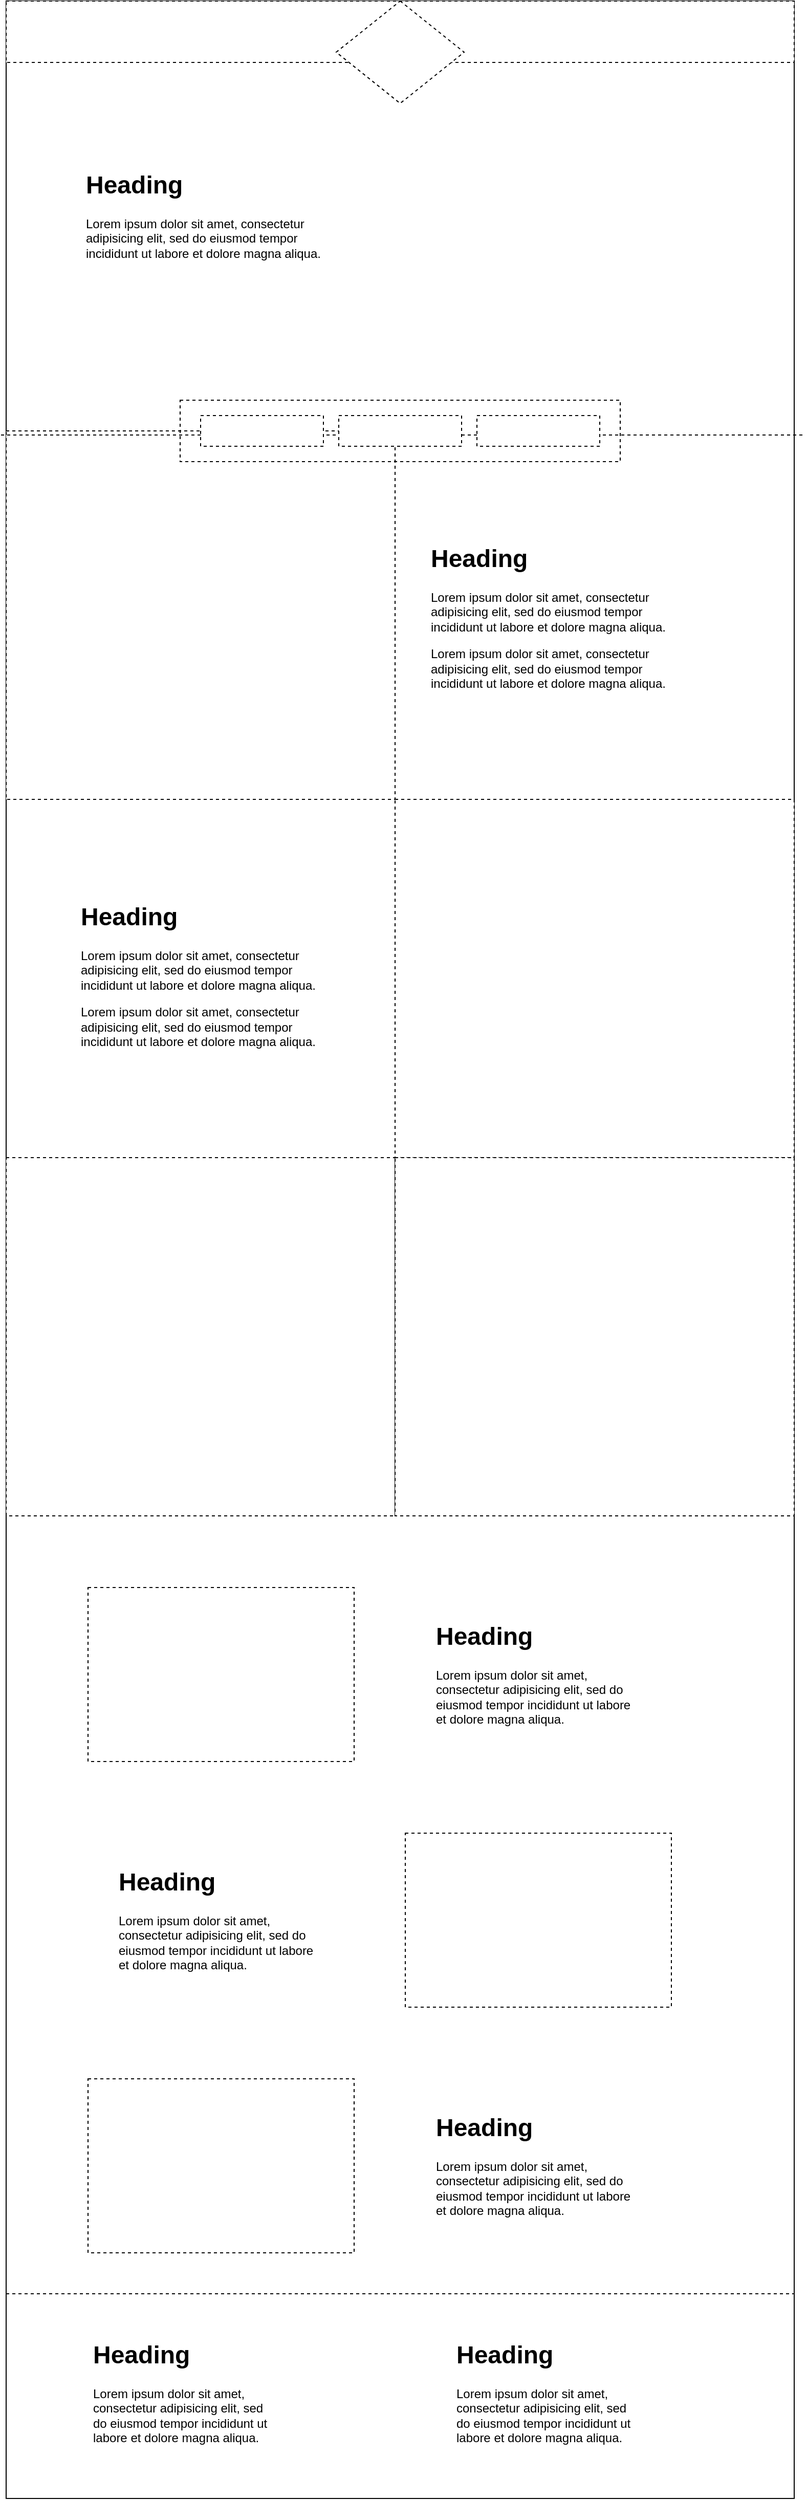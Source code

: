 <mxfile version="14.6.1" type="github">
  <diagram id="wFE0QG_FPsp0jaGvCLVb" name="Page-1">
    <mxGraphModel dx="5688" dy="3092" grid="1" gridSize="10" guides="1" tooltips="1" connect="1" arrows="1" fold="1" page="0" pageScale="1" pageWidth="850" pageHeight="1100" math="0" shadow="0">
      <root>
        <mxCell id="0" />
        <mxCell id="1" parent="0" />
        <mxCell id="BeZ31XqwgEyTNtRxmAYA-7" value="" style="rounded=0;whiteSpace=wrap;html=1;dashed=1;" vertex="1" parent="1">
          <mxGeometry x="240" y="390" width="430" height="60" as="geometry" />
        </mxCell>
        <mxCell id="BeZ31XqwgEyTNtRxmAYA-2" value="" style="rounded=0;whiteSpace=wrap;html=1;" vertex="1" parent="1">
          <mxGeometry x="70" width="770" height="2440" as="geometry" />
        </mxCell>
        <mxCell id="BeZ31XqwgEyTNtRxmAYA-3" value="" style="rounded=0;whiteSpace=wrap;html=1;dashed=1;" vertex="1" parent="1">
          <mxGeometry x="70" width="770" height="60" as="geometry" />
        </mxCell>
        <mxCell id="BeZ31XqwgEyTNtRxmAYA-4" value="" style="rhombus;whiteSpace=wrap;html=1;dashed=1;" vertex="1" parent="1">
          <mxGeometry x="392.5" width="125" height="100" as="geometry" />
        </mxCell>
        <mxCell id="BeZ31XqwgEyTNtRxmAYA-6" value="&lt;h1&gt;Heading&lt;/h1&gt;&lt;p&gt;Lorem ipsum dolor sit amet, consectetur adipisicing elit, sed do eiusmod tempor incididunt ut labore et dolore magna aliqua.&lt;/p&gt;" style="text;html=1;strokeColor=none;fillColor=none;spacing=5;spacingTop=-20;whiteSpace=wrap;overflow=hidden;rounded=0;dashed=1;" vertex="1" parent="1">
          <mxGeometry x="142.5" y="160" width="250" height="120" as="geometry" />
        </mxCell>
        <mxCell id="BeZ31XqwgEyTNtRxmAYA-11" value="" style="rounded=0;whiteSpace=wrap;html=1;dashed=1;" vertex="1" parent="1">
          <mxGeometry x="70" y="420" width="380" height="360" as="geometry" />
        </mxCell>
        <mxCell id="BeZ31XqwgEyTNtRxmAYA-13" value="" style="endArrow=none;dashed=1;html=1;" edge="1" parent="1">
          <mxGeometry width="50" height="50" relative="1" as="geometry">
            <mxPoint x="65" y="424" as="sourcePoint" />
            <mxPoint x="850" y="424" as="targetPoint" />
          </mxGeometry>
        </mxCell>
        <mxCell id="BeZ31XqwgEyTNtRxmAYA-8" value="" style="rounded=0;whiteSpace=wrap;html=1;dashed=1;" vertex="1" parent="1">
          <mxGeometry x="260" y="405" width="120" height="30" as="geometry" />
        </mxCell>
        <mxCell id="BeZ31XqwgEyTNtRxmAYA-9" value="" style="rounded=0;whiteSpace=wrap;html=1;dashed=1;" vertex="1" parent="1">
          <mxGeometry x="395" y="405" width="120" height="30" as="geometry" />
        </mxCell>
        <mxCell id="BeZ31XqwgEyTNtRxmAYA-10" value="" style="rounded=0;whiteSpace=wrap;html=1;dashed=1;" vertex="1" parent="1">
          <mxGeometry x="530" y="405" width="120" height="30" as="geometry" />
        </mxCell>
        <mxCell id="BeZ31XqwgEyTNtRxmAYA-14" value="" style="rounded=0;whiteSpace=wrap;html=1;dashed=1;fillColor=none;" vertex="1" parent="1">
          <mxGeometry x="240" y="390" width="430" height="60" as="geometry" />
        </mxCell>
        <mxCell id="BeZ31XqwgEyTNtRxmAYA-15" value="&lt;h1&gt;Heading&lt;/h1&gt;&lt;p&gt;Lorem ipsum dolor sit amet, consectetur adipisicing elit, sed do eiusmod tempor incididunt ut labore et dolore magna aliqua.&lt;/p&gt;&lt;p&gt;Lorem ipsum dolor sit amet, consectetur adipisicing elit, sed do eiusmod tempor incididunt ut labore et dolore magna aliqua.&lt;/p&gt;" style="text;html=1;strokeColor=none;fillColor=none;spacing=5;spacingTop=-20;whiteSpace=wrap;overflow=hidden;rounded=0;dashed=1;" vertex="1" parent="1">
          <mxGeometry x="480" y="525" width="260" height="160" as="geometry" />
        </mxCell>
        <mxCell id="BeZ31XqwgEyTNtRxmAYA-16" value="" style="rounded=0;whiteSpace=wrap;html=1;dashed=1;" vertex="1" parent="1">
          <mxGeometry x="450" y="780" width="390" height="350" as="geometry" />
        </mxCell>
        <mxCell id="BeZ31XqwgEyTNtRxmAYA-18" value="&lt;h1&gt;Heading&lt;/h1&gt;&lt;p&gt;Lorem ipsum dolor sit amet, consectetur adipisicing elit, sed do eiusmod tempor incididunt ut labore et dolore magna aliqua.&lt;/p&gt;&lt;p&gt;Lorem ipsum dolor sit amet, consectetur adipisicing elit, sed do eiusmod tempor incididunt ut labore et dolore magna aliqua.&lt;/p&gt;" style="text;html=1;strokeColor=none;fillColor=none;spacing=5;spacingTop=-20;whiteSpace=wrap;overflow=hidden;rounded=0;dashed=1;" vertex="1" parent="1">
          <mxGeometry x="137.5" y="875" width="260" height="160" as="geometry" />
        </mxCell>
        <mxCell id="BeZ31XqwgEyTNtRxmAYA-19" value="" style="rounded=0;whiteSpace=wrap;html=1;dashed=1;" vertex="1" parent="1">
          <mxGeometry x="70" y="1130" width="380" height="350" as="geometry" />
        </mxCell>
        <mxCell id="BeZ31XqwgEyTNtRxmAYA-20" value="" style="rounded=0;whiteSpace=wrap;html=1;dashed=1;" vertex="1" parent="1">
          <mxGeometry x="450" y="1130" width="390" height="350" as="geometry" />
        </mxCell>
        <mxCell id="BeZ31XqwgEyTNtRxmAYA-21" value="" style="rounded=0;whiteSpace=wrap;html=1;dashed=1;fillColor=none;" vertex="1" parent="1">
          <mxGeometry x="150" y="1550" width="260" height="170" as="geometry" />
        </mxCell>
        <mxCell id="BeZ31XqwgEyTNtRxmAYA-22" value="&lt;h1&gt;Heading&lt;/h1&gt;&lt;p&gt;Lorem ipsum dolor sit amet, consectetur adipisicing elit, sed do eiusmod tempor incididunt ut labore et dolore magna aliqua.&lt;/p&gt;" style="text;html=1;strokeColor=none;fillColor=none;spacing=5;spacingTop=-20;whiteSpace=wrap;overflow=hidden;rounded=0;dashed=1;" vertex="1" parent="1">
          <mxGeometry x="485" y="1577.5" width="210" height="115" as="geometry" />
        </mxCell>
        <mxCell id="BeZ31XqwgEyTNtRxmAYA-23" value="" style="rounded=0;whiteSpace=wrap;html=1;dashed=1;fillColor=none;" vertex="1" parent="1">
          <mxGeometry x="460" y="1790" width="260" height="170" as="geometry" />
        </mxCell>
        <mxCell id="BeZ31XqwgEyTNtRxmAYA-24" value="&lt;h1&gt;Heading&lt;/h1&gt;&lt;p&gt;Lorem ipsum dolor sit amet, consectetur adipisicing elit, sed do eiusmod tempor incididunt ut labore et dolore magna aliqua.&lt;/p&gt;" style="text;html=1;strokeColor=none;fillColor=none;spacing=5;spacingTop=-20;whiteSpace=wrap;overflow=hidden;rounded=0;dashed=1;" vertex="1" parent="1">
          <mxGeometry x="175" y="1817.5" width="210" height="115" as="geometry" />
        </mxCell>
        <mxCell id="BeZ31XqwgEyTNtRxmAYA-25" value="" style="rounded=0;whiteSpace=wrap;html=1;dashed=1;fillColor=none;" vertex="1" parent="1">
          <mxGeometry x="150" y="2030" width="260" height="170" as="geometry" />
        </mxCell>
        <mxCell id="BeZ31XqwgEyTNtRxmAYA-26" value="&lt;h1&gt;Heading&lt;/h1&gt;&lt;p&gt;Lorem ipsum dolor sit amet, consectetur adipisicing elit, sed do eiusmod tempor incididunt ut labore et dolore magna aliqua.&lt;/p&gt;" style="text;html=1;strokeColor=none;fillColor=none;spacing=5;spacingTop=-20;whiteSpace=wrap;overflow=hidden;rounded=0;dashed=1;" vertex="1" parent="1">
          <mxGeometry x="485" y="2057.5" width="210" height="115" as="geometry" />
        </mxCell>
        <mxCell id="BeZ31XqwgEyTNtRxmAYA-27" value="" style="rounded=0;whiteSpace=wrap;html=1;dashed=1;fillColor=none;" vertex="1" parent="1">
          <mxGeometry x="70" y="2240" width="770" height="200" as="geometry" />
        </mxCell>
        <mxCell id="BeZ31XqwgEyTNtRxmAYA-29" value="&lt;h1&gt;Heading&lt;/h1&gt;&lt;p&gt;Lorem ipsum dolor sit amet, consectetur adipisicing elit, sed do eiusmod tempor incididunt ut labore et dolore magna aliqua.&lt;/p&gt;" style="text;html=1;strokeColor=none;fillColor=none;spacing=5;spacingTop=-20;whiteSpace=wrap;overflow=hidden;rounded=0;dashed=1;" vertex="1" parent="1">
          <mxGeometry x="150" y="2280" width="190" height="120" as="geometry" />
        </mxCell>
        <mxCell id="BeZ31XqwgEyTNtRxmAYA-30" value="&lt;h1&gt;Heading&lt;/h1&gt;&lt;p&gt;Lorem ipsum dolor sit amet, consectetur adipisicing elit, sed do eiusmod tempor incididunt ut labore et dolore magna aliqua.&lt;/p&gt;" style="text;html=1;strokeColor=none;fillColor=none;spacing=5;spacingTop=-20;whiteSpace=wrap;overflow=hidden;rounded=0;dashed=1;" vertex="1" parent="1">
          <mxGeometry x="505" y="2280" width="190" height="120" as="geometry" />
        </mxCell>
      </root>
    </mxGraphModel>
  </diagram>
</mxfile>
